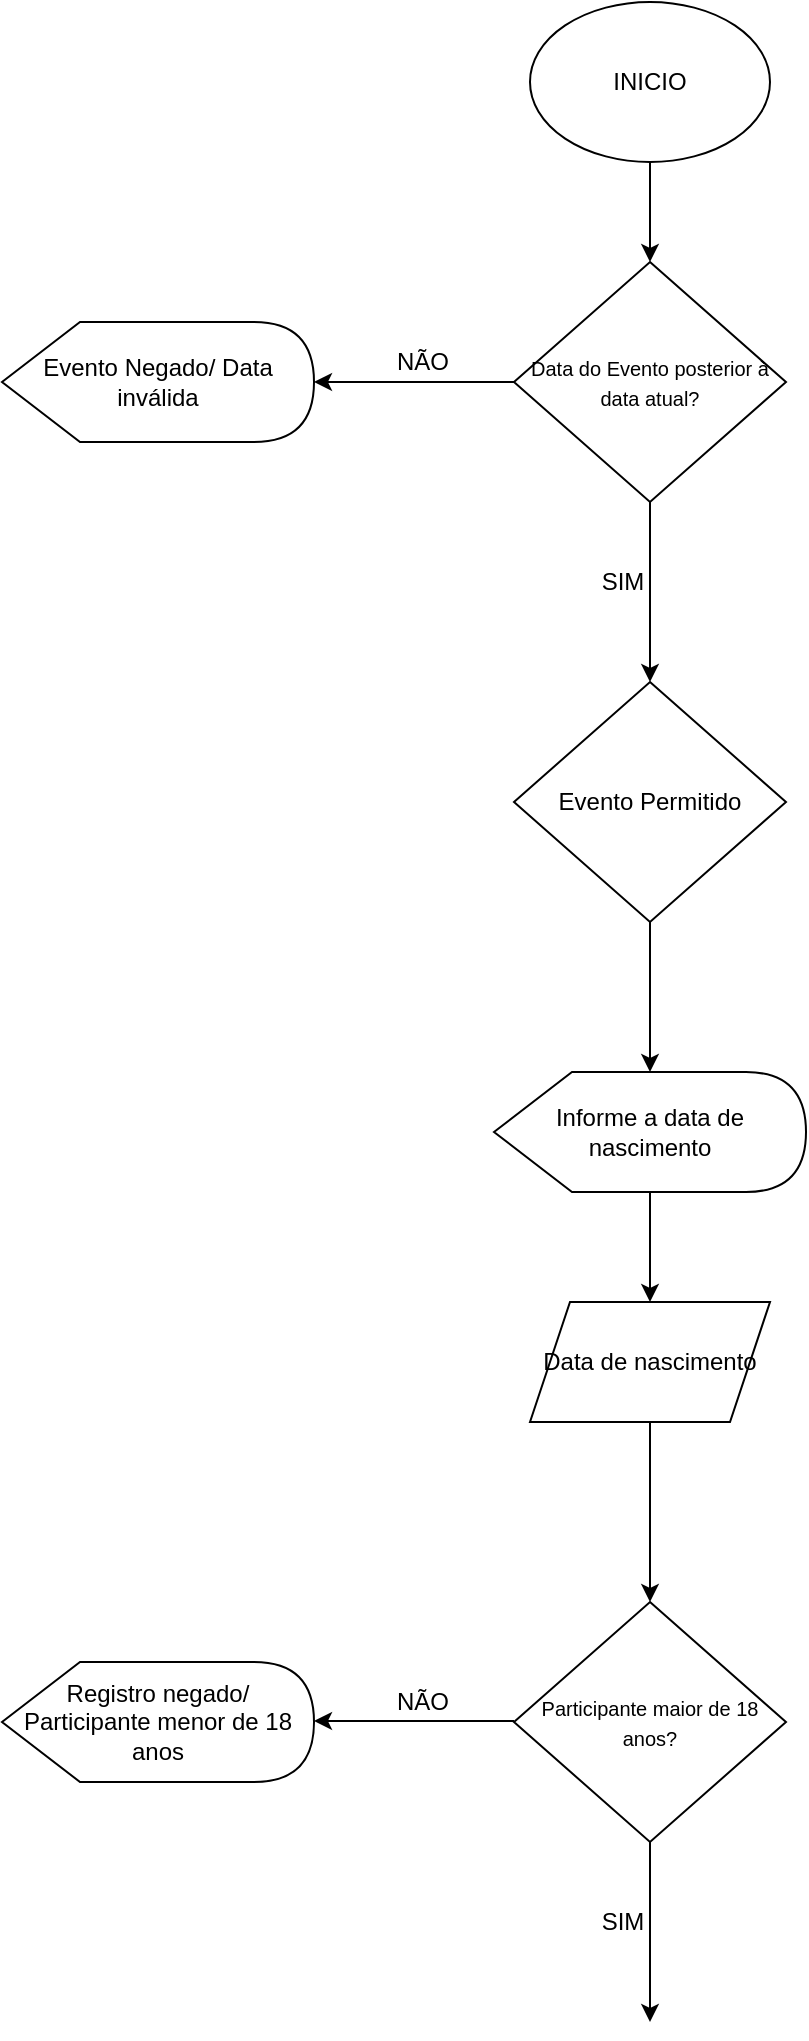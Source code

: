 <mxfile version="20.2.3" type="github">
  <diagram id="jaZjm8k3y3vcq70dD0Iu" name="Página-1">
    <mxGraphModel dx="1307" dy="794" grid="1" gridSize="10" guides="1" tooltips="1" connect="1" arrows="1" fold="1" page="1" pageScale="1" pageWidth="827" pageHeight="1169" math="0" shadow="0">
      <root>
        <mxCell id="0" />
        <mxCell id="1" parent="0" />
        <mxCell id="PNA1Nb8l7Fp1temDnod0-9" value="" style="edgeStyle=orthogonalEdgeStyle;rounded=0;orthogonalLoop=1;jettySize=auto;html=1;fontSize=12;" edge="1" parent="1" source="PNA1Nb8l7Fp1temDnod0-1" target="PNA1Nb8l7Fp1temDnod0-4">
          <mxGeometry relative="1" as="geometry" />
        </mxCell>
        <mxCell id="PNA1Nb8l7Fp1temDnod0-1" value="INICIO" style="ellipse;whiteSpace=wrap;html=1;" vertex="1" parent="1">
          <mxGeometry x="354" y="20" width="120" height="80" as="geometry" />
        </mxCell>
        <mxCell id="PNA1Nb8l7Fp1temDnod0-10" value="NÃO" style="edgeStyle=orthogonalEdgeStyle;rounded=0;orthogonalLoop=1;jettySize=auto;html=1;fontSize=12;" edge="1" parent="1" source="PNA1Nb8l7Fp1temDnod0-4" target="PNA1Nb8l7Fp1temDnod0-6">
          <mxGeometry x="-0.08" y="-10" relative="1" as="geometry">
            <mxPoint as="offset" />
          </mxGeometry>
        </mxCell>
        <mxCell id="PNA1Nb8l7Fp1temDnod0-13" value="SIM" style="edgeStyle=orthogonalEdgeStyle;rounded=0;orthogonalLoop=1;jettySize=auto;html=1;fontSize=12;" edge="1" parent="1" source="PNA1Nb8l7Fp1temDnod0-4">
          <mxGeometry x="-0.111" y="-14" relative="1" as="geometry">
            <mxPoint x="414" y="360" as="targetPoint" />
            <mxPoint as="offset" />
          </mxGeometry>
        </mxCell>
        <mxCell id="PNA1Nb8l7Fp1temDnod0-4" value="&lt;font style=&quot;font-size: 10px;&quot;&gt;Data do Evento posterior à data atual?&lt;/font&gt;" style="rhombus;whiteSpace=wrap;html=1;" vertex="1" parent="1">
          <mxGeometry x="346" y="150" width="136" height="120" as="geometry" />
        </mxCell>
        <mxCell id="PNA1Nb8l7Fp1temDnod0-6" value="&lt;font style=&quot;font-size: 12px;&quot;&gt;Evento Negado/ Data inválida&lt;/font&gt;" style="shape=display;whiteSpace=wrap;html=1;fontSize=10;" vertex="1" parent="1">
          <mxGeometry x="90" y="180" width="156" height="60" as="geometry" />
        </mxCell>
        <mxCell id="PNA1Nb8l7Fp1temDnod0-14" value="&lt;font style=&quot;font-size: 10px;&quot;&gt;Participante maior de 18 anos?&lt;/font&gt;" style="rhombus;whiteSpace=wrap;html=1;" vertex="1" parent="1">
          <mxGeometry x="346" y="820" width="136" height="120" as="geometry" />
        </mxCell>
        <mxCell id="PNA1Nb8l7Fp1temDnod0-15" value="NÃO" style="edgeStyle=orthogonalEdgeStyle;rounded=0;orthogonalLoop=1;jettySize=auto;html=1;fontSize=12;" edge="1" parent="1">
          <mxGeometry x="-0.08" y="-10" relative="1" as="geometry">
            <mxPoint x="346" y="879.5" as="sourcePoint" />
            <mxPoint x="246" y="879.5" as="targetPoint" />
            <mxPoint as="offset" />
          </mxGeometry>
        </mxCell>
        <mxCell id="PNA1Nb8l7Fp1temDnod0-16" value="&lt;font style=&quot;font-size: 12px;&quot;&gt;Registro negado/ Participante menor de 18 anos&lt;/font&gt;" style="shape=display;whiteSpace=wrap;html=1;fontSize=10;" vertex="1" parent="1">
          <mxGeometry x="90" y="850" width="156" height="60" as="geometry" />
        </mxCell>
        <mxCell id="PNA1Nb8l7Fp1temDnod0-17" value="SIM" style="edgeStyle=orthogonalEdgeStyle;rounded=0;orthogonalLoop=1;jettySize=auto;html=1;fontSize=12;" edge="1" parent="1">
          <mxGeometry x="-0.111" y="-14" relative="1" as="geometry">
            <mxPoint x="414" y="1030" as="targetPoint" />
            <mxPoint x="414" y="940" as="sourcePoint" />
            <mxPoint as="offset" />
          </mxGeometry>
        </mxCell>
        <mxCell id="PNA1Nb8l7Fp1temDnod0-20" value="" style="edgeStyle=orthogonalEdgeStyle;rounded=0;orthogonalLoop=1;jettySize=auto;html=1;fontSize=12;" edge="1" parent="1" source="PNA1Nb8l7Fp1temDnod0-18" target="PNA1Nb8l7Fp1temDnod0-19">
          <mxGeometry relative="1" as="geometry" />
        </mxCell>
        <mxCell id="PNA1Nb8l7Fp1temDnod0-18" value="&lt;font style=&quot;font-size: 12px;&quot;&gt;Evento Permitido&lt;/font&gt;" style="rhombus;whiteSpace=wrap;html=1;" vertex="1" parent="1">
          <mxGeometry x="346" y="360" width="136" height="120" as="geometry" />
        </mxCell>
        <mxCell id="PNA1Nb8l7Fp1temDnod0-23" value="" style="edgeStyle=orthogonalEdgeStyle;rounded=0;orthogonalLoop=1;jettySize=auto;html=1;fontSize=12;" edge="1" parent="1" source="PNA1Nb8l7Fp1temDnod0-19" target="PNA1Nb8l7Fp1temDnod0-21">
          <mxGeometry relative="1" as="geometry" />
        </mxCell>
        <mxCell id="PNA1Nb8l7Fp1temDnod0-19" value="&lt;font style=&quot;font-size: 12px;&quot;&gt;Informe a data de nascimento&lt;/font&gt;" style="shape=display;whiteSpace=wrap;html=1;fontSize=10;" vertex="1" parent="1">
          <mxGeometry x="336" y="555" width="156" height="60" as="geometry" />
        </mxCell>
        <mxCell id="PNA1Nb8l7Fp1temDnod0-24" style="edgeStyle=orthogonalEdgeStyle;rounded=0;orthogonalLoop=1;jettySize=auto;html=1;fontSize=12;" edge="1" parent="1" source="PNA1Nb8l7Fp1temDnod0-21">
          <mxGeometry relative="1" as="geometry">
            <mxPoint x="414" y="820" as="targetPoint" />
          </mxGeometry>
        </mxCell>
        <mxCell id="PNA1Nb8l7Fp1temDnod0-21" value="Data de nascimento" style="shape=parallelogram;perimeter=parallelogramPerimeter;whiteSpace=wrap;html=1;fixedSize=1;fontSize=12;" vertex="1" parent="1">
          <mxGeometry x="354" y="670" width="120" height="60" as="geometry" />
        </mxCell>
      </root>
    </mxGraphModel>
  </diagram>
</mxfile>

